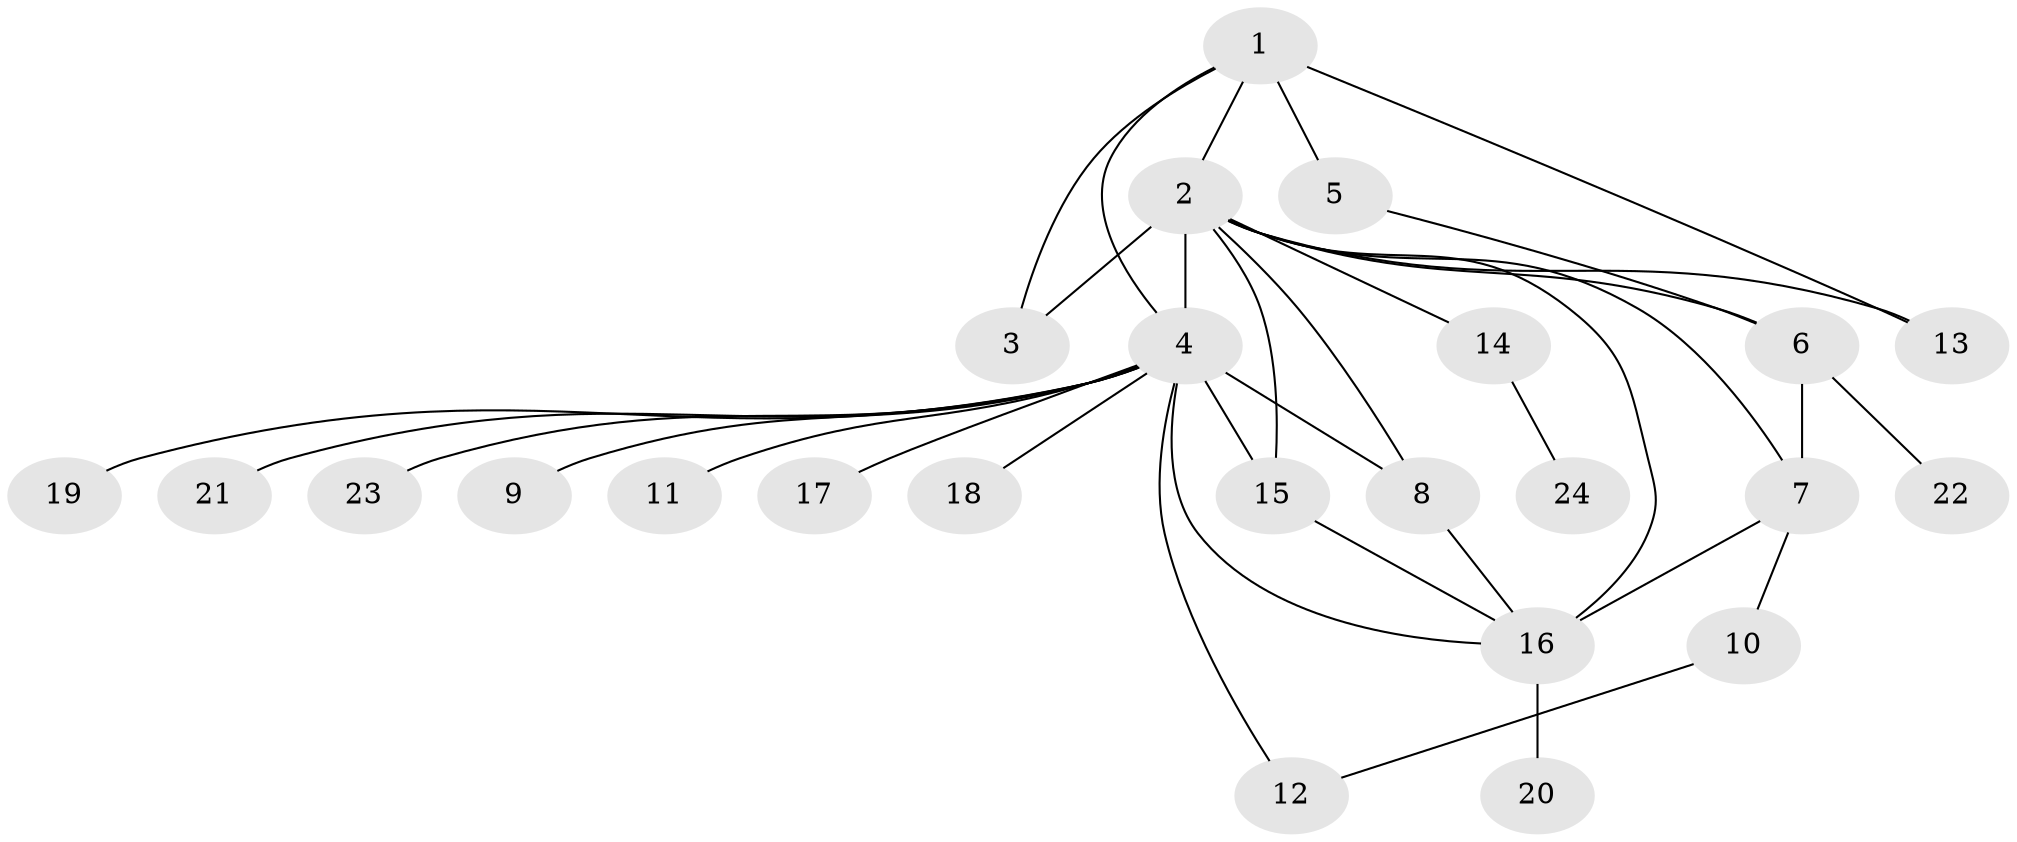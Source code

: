 // original degree distribution, {9: 0.013513513513513514, 41: 0.013513513513513514, 3: 0.13513513513513514, 1: 0.47297297297297297, 5: 0.08108108108108109, 7: 0.04054054054054054, 6: 0.013513513513513514, 2: 0.22972972972972974}
// Generated by graph-tools (version 1.1) at 2025/50/03/04/25 22:50:19]
// undirected, 24 vertices, 35 edges
graph export_dot {
  node [color=gray90,style=filled];
  1;
  2;
  3;
  4;
  5;
  6;
  7;
  8;
  9;
  10;
  11;
  12;
  13;
  14;
  15;
  16;
  17;
  18;
  19;
  20;
  21;
  22;
  23;
  24;
  1 -- 2 [weight=3.0];
  1 -- 3 [weight=1.0];
  1 -- 4 [weight=1.0];
  1 -- 5 [weight=4.0];
  1 -- 13 [weight=1.0];
  2 -- 3 [weight=1.0];
  2 -- 4 [weight=23.0];
  2 -- 6 [weight=1.0];
  2 -- 7 [weight=1.0];
  2 -- 8 [weight=3.0];
  2 -- 13 [weight=2.0];
  2 -- 14 [weight=2.0];
  2 -- 15 [weight=1.0];
  2 -- 16 [weight=1.0];
  4 -- 8 [weight=1.0];
  4 -- 9 [weight=1.0];
  4 -- 11 [weight=1.0];
  4 -- 12 [weight=1.0];
  4 -- 15 [weight=1.0];
  4 -- 16 [weight=1.0];
  4 -- 17 [weight=2.0];
  4 -- 18 [weight=2.0];
  4 -- 19 [weight=2.0];
  4 -- 21 [weight=1.0];
  4 -- 23 [weight=1.0];
  5 -- 6 [weight=1.0];
  6 -- 7 [weight=1.0];
  6 -- 22 [weight=1.0];
  7 -- 10 [weight=1.0];
  7 -- 16 [weight=2.0];
  8 -- 16 [weight=1.0];
  10 -- 12 [weight=1.0];
  14 -- 24 [weight=2.0];
  15 -- 16 [weight=1.0];
  16 -- 20 [weight=2.0];
}
